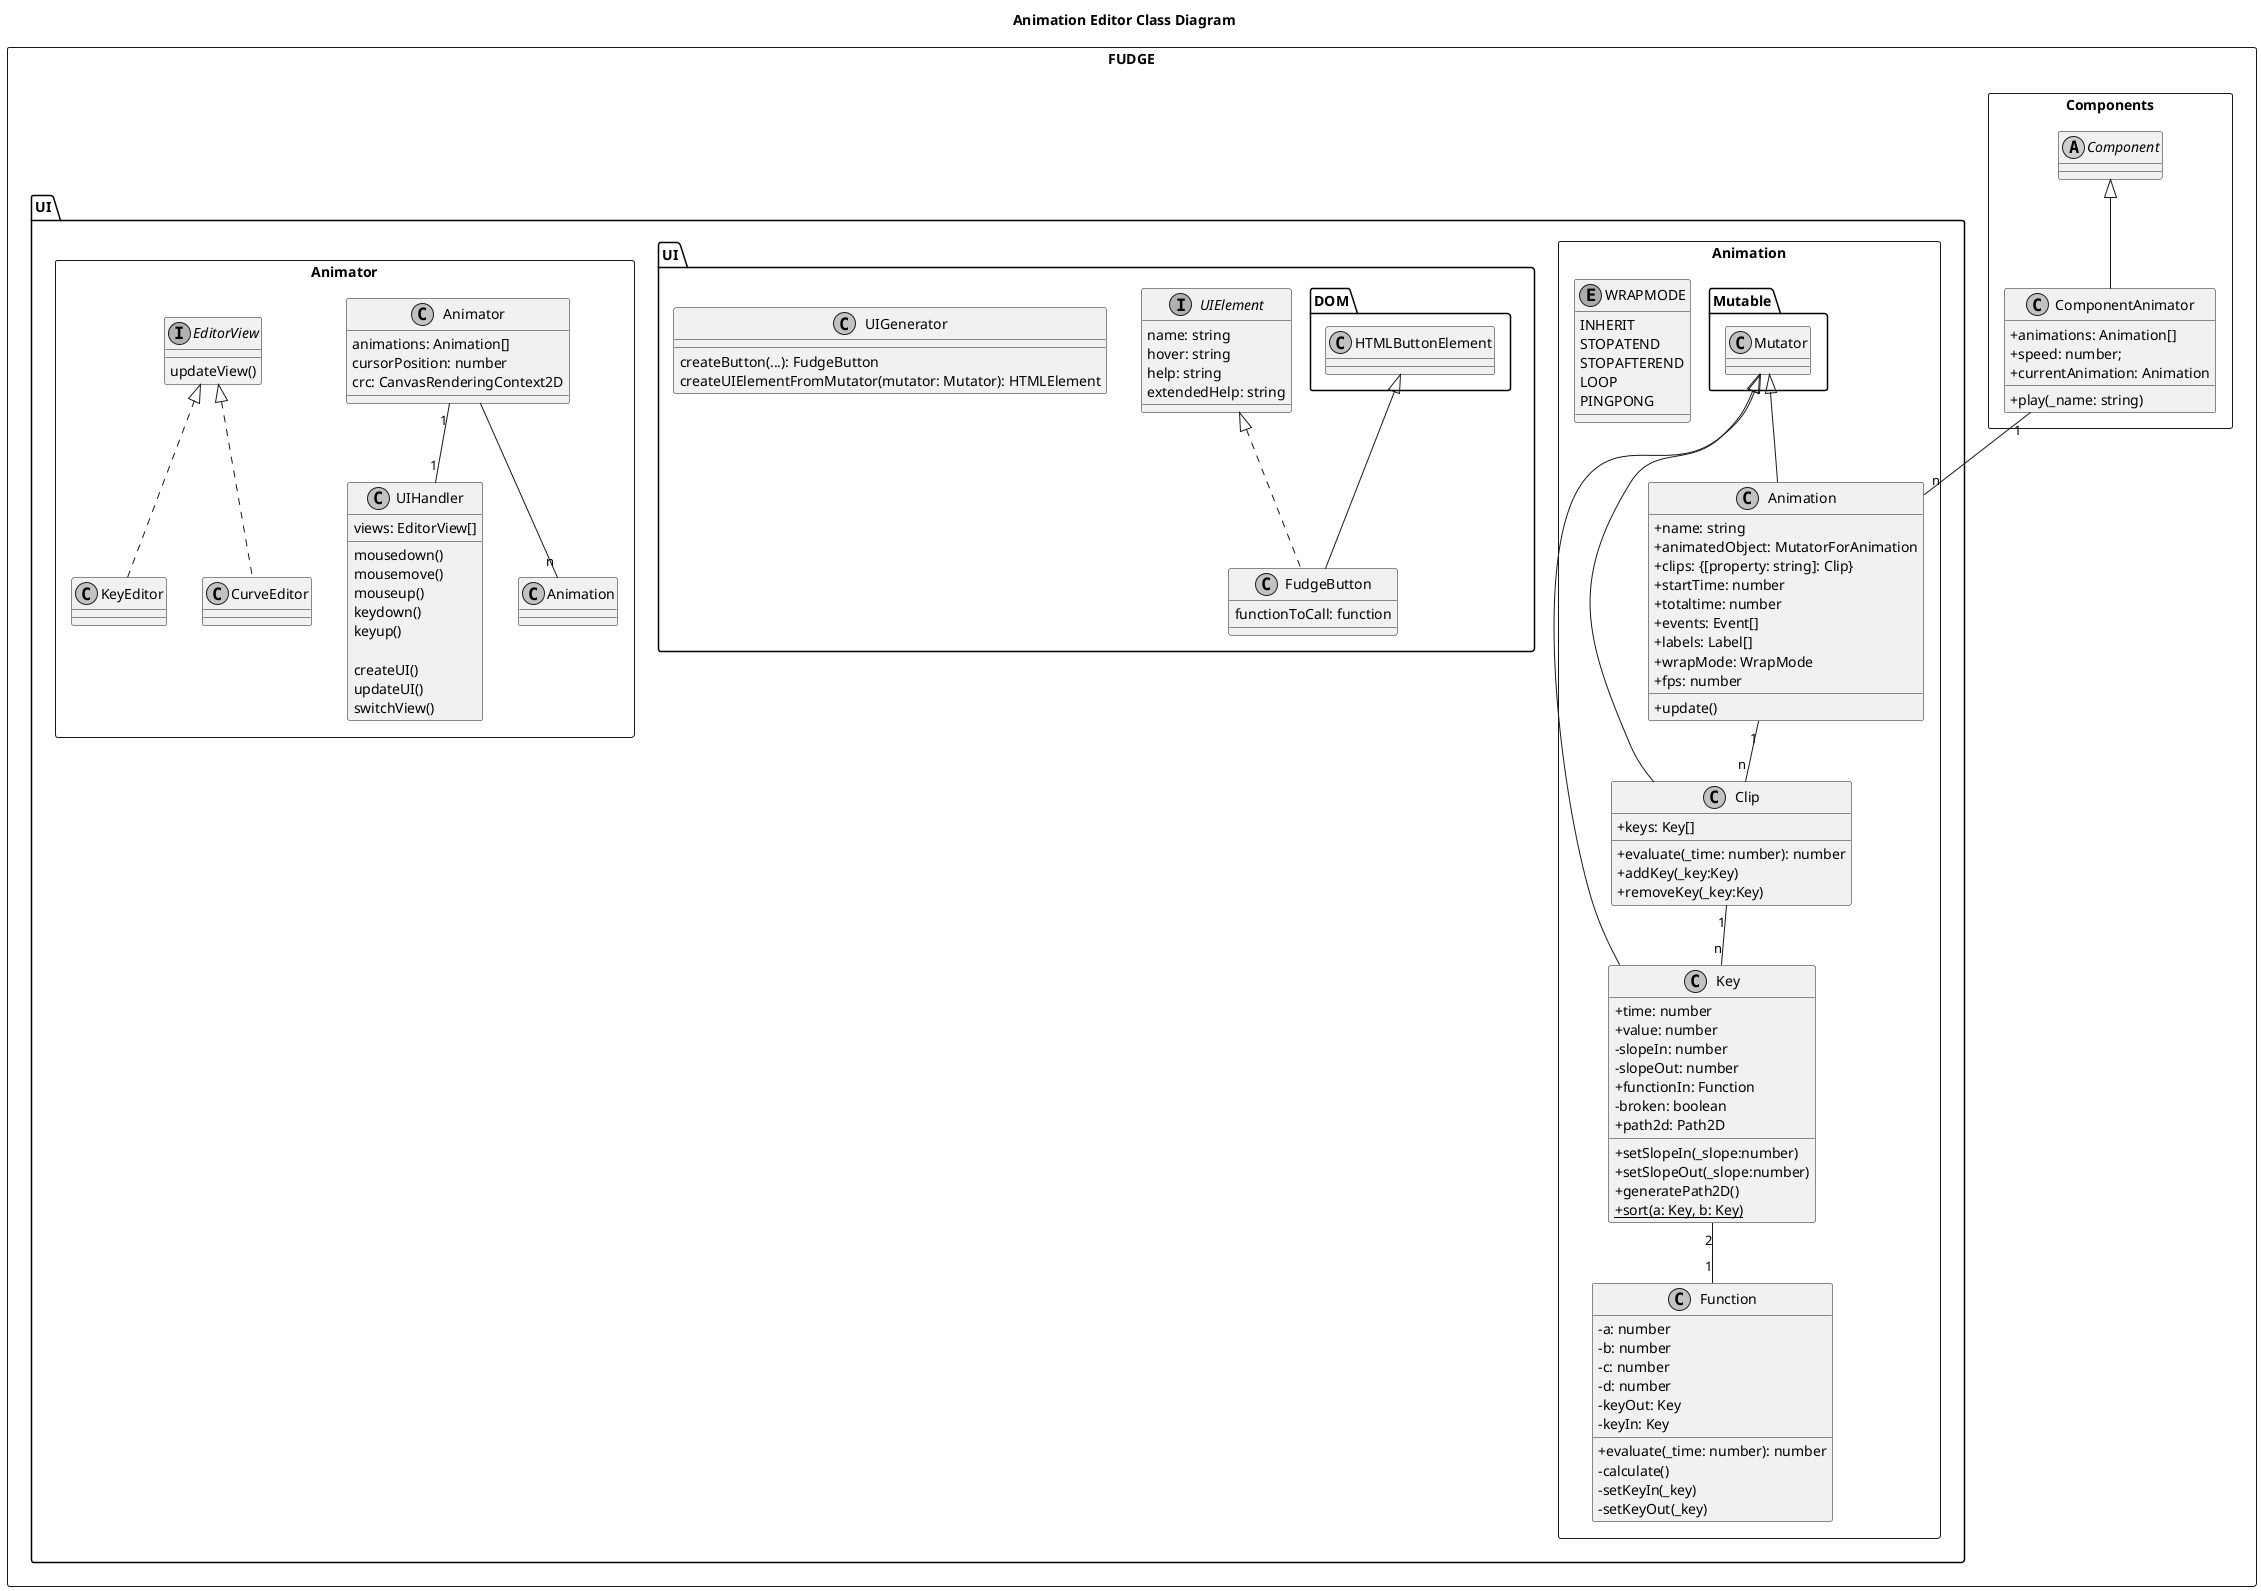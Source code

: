 @startuml Animation Editor Class Diagram
skinparam monochrome true
skinparam componentStyle uml2
skinparam classAttributeIconSize 0
skinparam shadowing false
skinparam handwritten false

title Animation Editor Class Diagram

' left to right direction
package FUDGE <<Rectangle>> {
	package Components <<Rectangle>> {
		abstract Component {

		}
		class ComponentAnimator extends Component{
			+ animations: Animation[]
			+ speed: number;
			+ currentAnimation: Animation
			+ play(_name: string)
		}
	}

	package UI {
		package UI {
		interface UIElement{
			name: string
			hover: string
			help: string
			extendedHelp: string
			' element: HTMLElement
		}
		class FudgeButton extends DOM.HTMLButtonElement implements UIElement {
			functionToCall: function
		}

		class UIGenerator {
			createButton(...): FudgeButton
			createUIElementFromMutator(mutator: Mutator): HTMLElement
		}
	}

	package Animation <<Rectangle>> {


		class Animation extends Mutable.Mutator{
			+ name: string
			+ animatedObject: MutatorForAnimation
			+ clips: {[property: string]: Clip}
			+ startTime: number
			+ totaltime: number
			+ events: Event[]
			+ labels: Label[]
			+ wrapMode: WrapMode
			+ fps: number
			+ update()
		}

		class Clip extends Mutable.Mutator {
			+ keys: Key[]
			+ evaluate(_time: number): number
			+ addKey(_key:Key)
			+ removeKey(_key:Key)
		}

		class Key extends Mutable.Mutator {
			+ time: number
			+ value: number
			- slopeIn: number
			- slopeOut: number
			+ functionIn: Function
			- broken: boolean
			+ path2d: Path2D
			+ setSlopeIn(_slope:number)
			+ setSlopeOut(_slope:number)
			+ generatePath2D()
			{static} + sort(a: Key, b: Key)
		}

		class Function {
			- a: number
			- b: number
			- c: number
			- d: number
			- keyOut: Key
			- keyIn: Key
			+ evaluate(_time: number): number
			- calculate()
			- setKeyIn(_key)
			- setKeyOut(_key)
		}

		enum WRAPMODE{
			INHERIT
			STOPATEND
			STOPAFTEREND
			LOOP
			PINGPONG
		}
		' Associations
		ComponentAnimator "1" -- "n" Animation
		Animation "1" -- "n" Clip
		Clip "1" -- "n" Key
		Key "2" -- "1" Function	
	}
	package Animator <<Rectangle>> {
		class Animator {
			animations: Animation[]
			cursorPosition: number
			crc: CanvasRenderingContext2D

		}

		class UIHandler {
			views: EditorView[]
			mousedown()
			mousemove()
			mouseup()
			keydown()
			keyup()
			
			createUI()
			updateUI()
			switchView()
		}

		interface EditorView{
			updateView()
		}
		class KeyEditor implements EditorView {
		
		}
		 
		class CurveEditor implements EditorView {
		
		}
		
		' Associations
		Animator -- "n" Animation
		Animator "1" -- "1" UIHandler
	}
}
@enduml